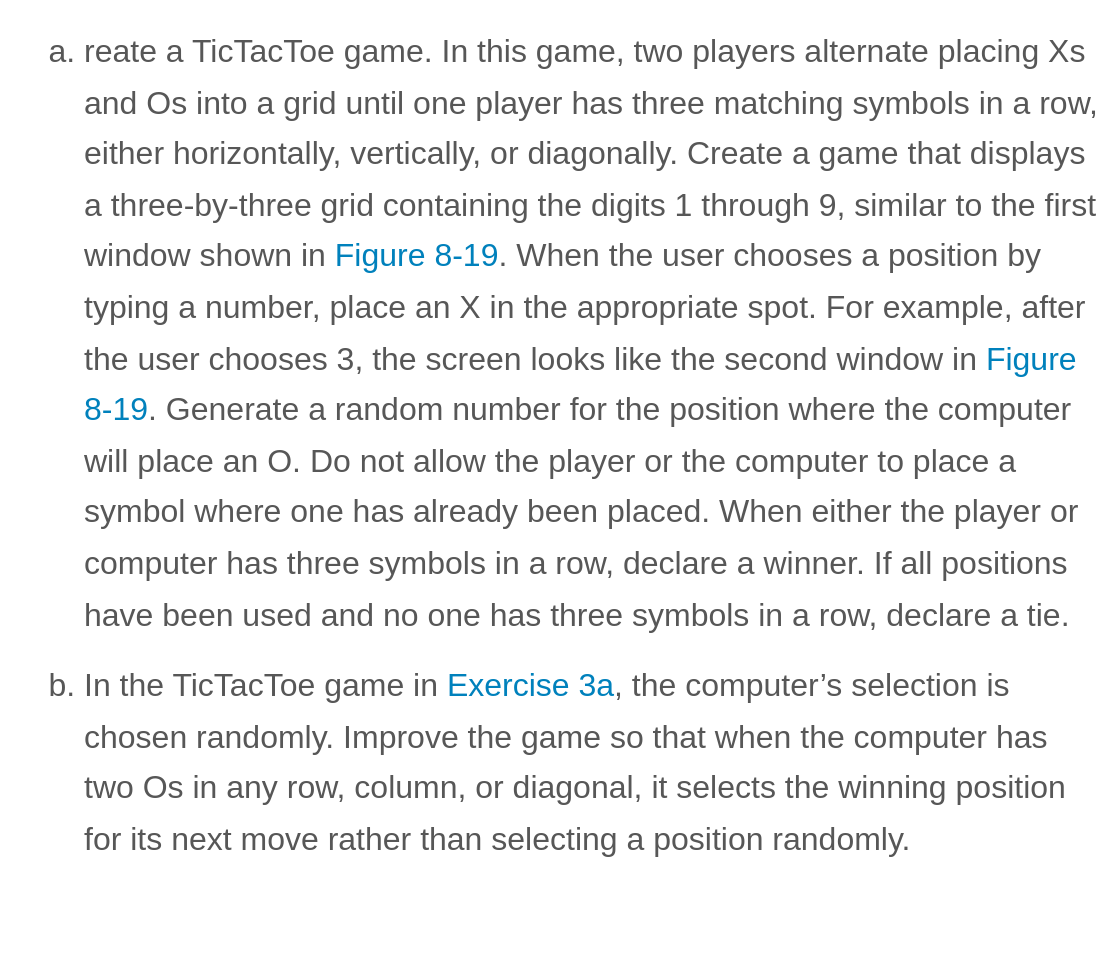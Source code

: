 <mxfile>
    <diagram id="Gd-35w-xlGY5v5Doc6jH" name="Page-1">
        <mxGraphModel dx="276" dy="705" grid="1" gridSize="10" guides="1" tooltips="1" connect="1" arrows="1" fold="1" page="1" pageScale="1" pageWidth="850" pageHeight="1100" math="0" shadow="0">
            <root>
                <mxCell id="0"/>
                <mxCell id="1" parent="0"/>
                <mxCell id="2" value="&lt;ol class=&quot;latin&quot; id=&quot;MLCUQLJ2MPE1E3HZG483&quot; style=&quot;box-sizing: border-box; line-height: 1.8; color: rgb(87, 87, 87); padding: 0px 0px 0px 40px; clear: left; margin: 6px 0px; list-style-type: lower-latin; font-size: 16px; font-style: normal; font-weight: 400; letter-spacing: normal; text-align: left; text-indent: 0px; text-transform: none; word-spacing: 0px; background-color: rgb(255, 255, 255);&quot;&gt;&lt;li id=&quot;LCKT2LWPYH4QKDZX5005&quot; style=&quot;box-sizing: border-box ; font-family: , &amp;quot;cambria&amp;quot; , &amp;quot;times new roman&amp;quot; , &amp;quot;times&amp;quot; , serif ; line-height: 1.6 ; color: rgb(87 , 87 , 87) ; margin: 0px 0px 10px ; padding: 0px ; list-style: lower-latin&quot;&gt;&lt;p id=&quot;MRYR9DX2C4F3UH1CW985&quot; style=&quot;box-sizing: border-box ; font-family: , &amp;quot;cambria&amp;quot; , &amp;quot;times new roman&amp;quot; , &amp;quot;times&amp;quot; , serif ; line-height: 1.6 ; color: rgb(87 , 87 , 87) ; margin: 0px ; padding: 0px&quot;&gt;reate a TicTacToe game. In this game, two players alternate placing Xs and Os into a grid until one player has three matching symbols in a row, either horizontally, vertically, or diagonally. Create a game that displays a three-by-three grid containing the digits 1 through 9, similar to the first window shown in&lt;span&gt;&amp;nbsp;&lt;/span&gt;&lt;a style=&quot;box-sizing: border-box ; color: rgb(0 , 129 , 188) ; text-decoration: none ; background-color: transparent ; overflow-wrap: break-word&quot;&gt;Figure 8-19&lt;/a&gt;. When the user chooses a position by typing a number, place an X in the appropriate spot. For example, after the user chooses 3, the screen looks like the second window in&lt;span&gt;&amp;nbsp;&lt;/span&gt;&lt;a style=&quot;box-sizing: border-box ; color: rgb(0 , 129 , 188) ; text-decoration: none ; background-color: transparent ; overflow-wrap: break-word&quot;&gt;Figure 8-19&lt;/a&gt;. Generate a random number for the position where the computer will place an O. Do not allow the player or the computer to place a symbol where one has already been placed. When either the player or computer has three symbols in a&lt;span&gt;&amp;nbsp;&lt;/span&gt;&lt;a name=&quot;PageEnd_364&quot; style=&quot;box-sizing: border-box ; color: rgb(0 , 129 , 188) ; text-decoration: none ; background-color: transparent ; overflow-wrap: break-word&quot;&gt;&lt;/a&gt;row, declare a winner. If all positions have been used and no one has three symbols in a row, declare a tie.&lt;/p&gt;&lt;/li&gt;&lt;li id=&quot;RBUFM8AXF8N2SYR2D332&quot; style=&quot;box-sizing: border-box ; font-family: , &amp;quot;cambria&amp;quot; , &amp;quot;times new roman&amp;quot; , &amp;quot;times&amp;quot; , serif ; line-height: 1.6 ; color: rgb(87 , 87 , 87) ; margin: 0px 0px 10px ; padding: 0px ; list-style: lower-latin&quot;&gt;&lt;p id=&quot;URFFK311YYKGS4LXS689&quot; style=&quot;box-sizing: border-box ; font-family: , &amp;quot;cambria&amp;quot; , &amp;quot;times new roman&amp;quot; , &amp;quot;times&amp;quot; , serif ; line-height: 1.6 ; color: rgb(87 , 87 , 87) ; margin: 0px ; padding: 0px&quot;&gt;In the TicTacToe game in&lt;span&gt;&amp;nbsp;&lt;/span&gt;&lt;a style=&quot;box-sizing: border-box ; color: rgb(0 , 129 , 188) ; text-decoration: none ; background-color: transparent ; overflow-wrap: break-word&quot;&gt;Exercise 3a&lt;/a&gt;, the computer’s selection is chosen randomly. Improve the game so that when the computer has two Os in any row, column, or diagonal, it selects the winning position for its next move rather than selecting a position randomly.&lt;/p&gt;&lt;/li&gt;&lt;/ol&gt;" style="text;whiteSpace=wrap;html=1;" vertex="1" parent="1">
                    <mxGeometry x="110" y="90" width="550" height="480" as="geometry"/>
                </mxCell>
            </root>
        </mxGraphModel>
    </diagram>
</mxfile>